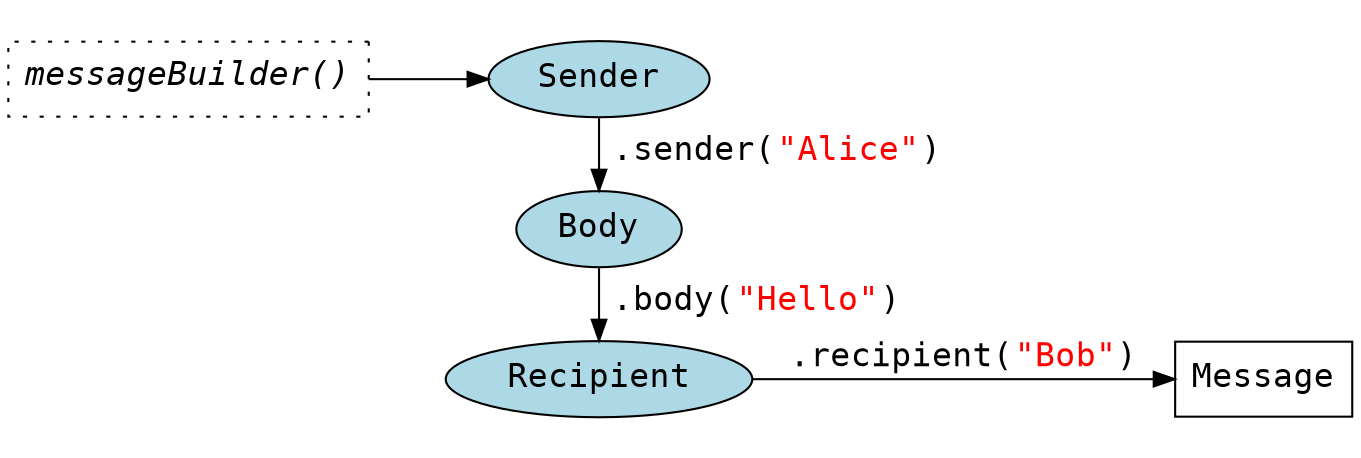digraph G {
  rankdir = LR;
  graph [fontname = "courier"];
  node [fontname = "courier", fontsize = 16];
  edge [fontname = "courier", fontsize = 16];
  messageBuilder [label=<<I>messageBuilder()</I>>, shape=box, style=dotted]
  Message [shape=box]
  subgraph cluster_chain {
    style=filled
    color=white
    Sender [style=filled, fillcolor=lightblue] 
    Body [style=filled, fillcolor=lightblue]
    Recipient [style=filled, fillcolor=lightblue]
    edge[constraint = false]
    Sender -> Body    [label = <&nbsp;&nbsp;&nbsp;                 .sender(<FONT color="red">"Alice"</FONT>)>] 
    Body -> Recipient [label = <&nbsp;&nbsp;&nbsp;               .body(<FONT color="red">"Hello"</FONT>)>]
  }
  messageBuilder -> Sender
  edge [constraint=true]
  Recipient -> Message [label = <.recipient(<FONT color="red">"Bob"</FONT>)>]
}
